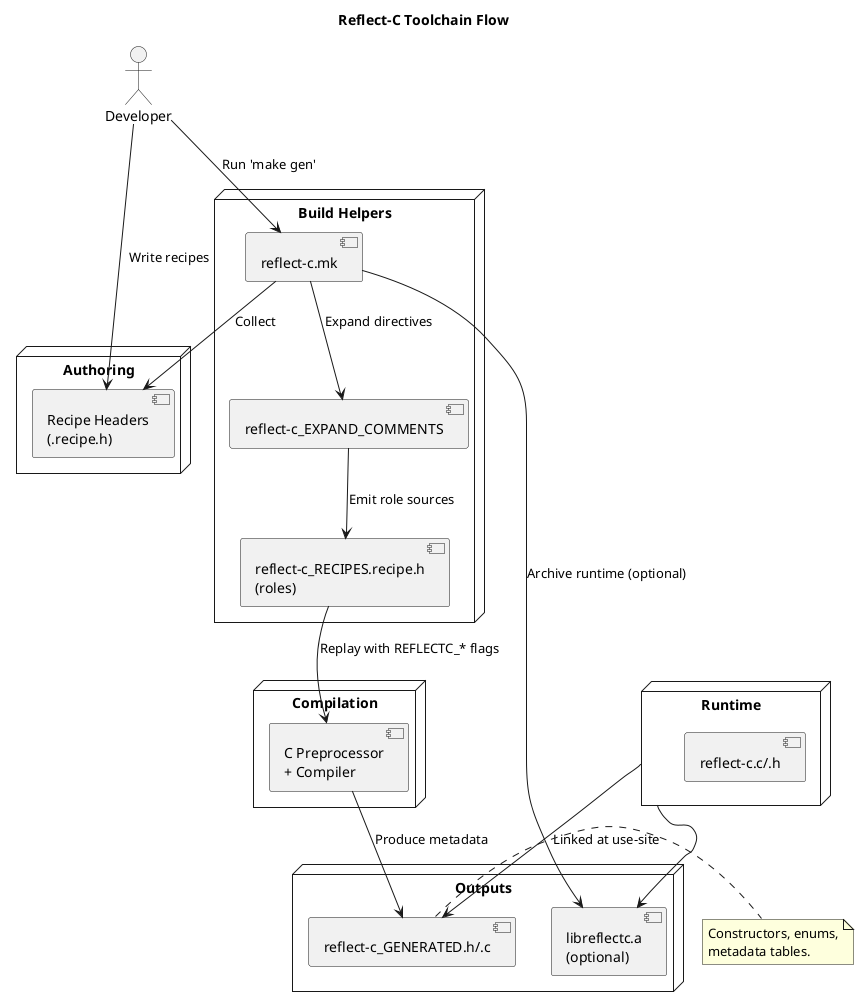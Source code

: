 @startuml ImprovedToolchain
title Reflect-C Toolchain Flow

actor Developer

node "Authoring" {
    component "Recipe Headers\n(.recipe.h)" as Recipes
}

node "Build Helpers" {
    component "reflect-c.mk"
    component "reflect-c_EXPAND_COMMENTS" as Expand
    component "reflect-c_RECIPES.recipe.h\n(roles)" as RecipesPre
}

node "Compilation" {
    component "C Preprocessor\n+ Compiler" as CPP
}

node "Outputs" {
    component "reflect-c_GENERATED.h/.c" as Generated
    component "libreflectc.a\n(optional)" as StaticLib
}

node "Runtime" {
    component "reflect-c.c/.h" as RuntimeLibrary
}

Developer --> Recipes : Write recipes
Developer --> "reflect-c.mk" : Run 'make gen'

"reflect-c.mk" --> Recipes : Collect
"reflect-c.mk" --> Expand : Expand directives
Expand --> RecipesPre : Emit role sources
RecipesPre --> CPP : Replay with REFLECTC_* flags
CPP --> Generated : Produce metadata

"reflect-c.mk" --> StaticLib : Archive runtime (optional)
Runtime --> StaticLib
Runtime --> Generated : Linked at use-site

note right of Generated
Constructors, enums,
metadata tables.
end note
@enduml
